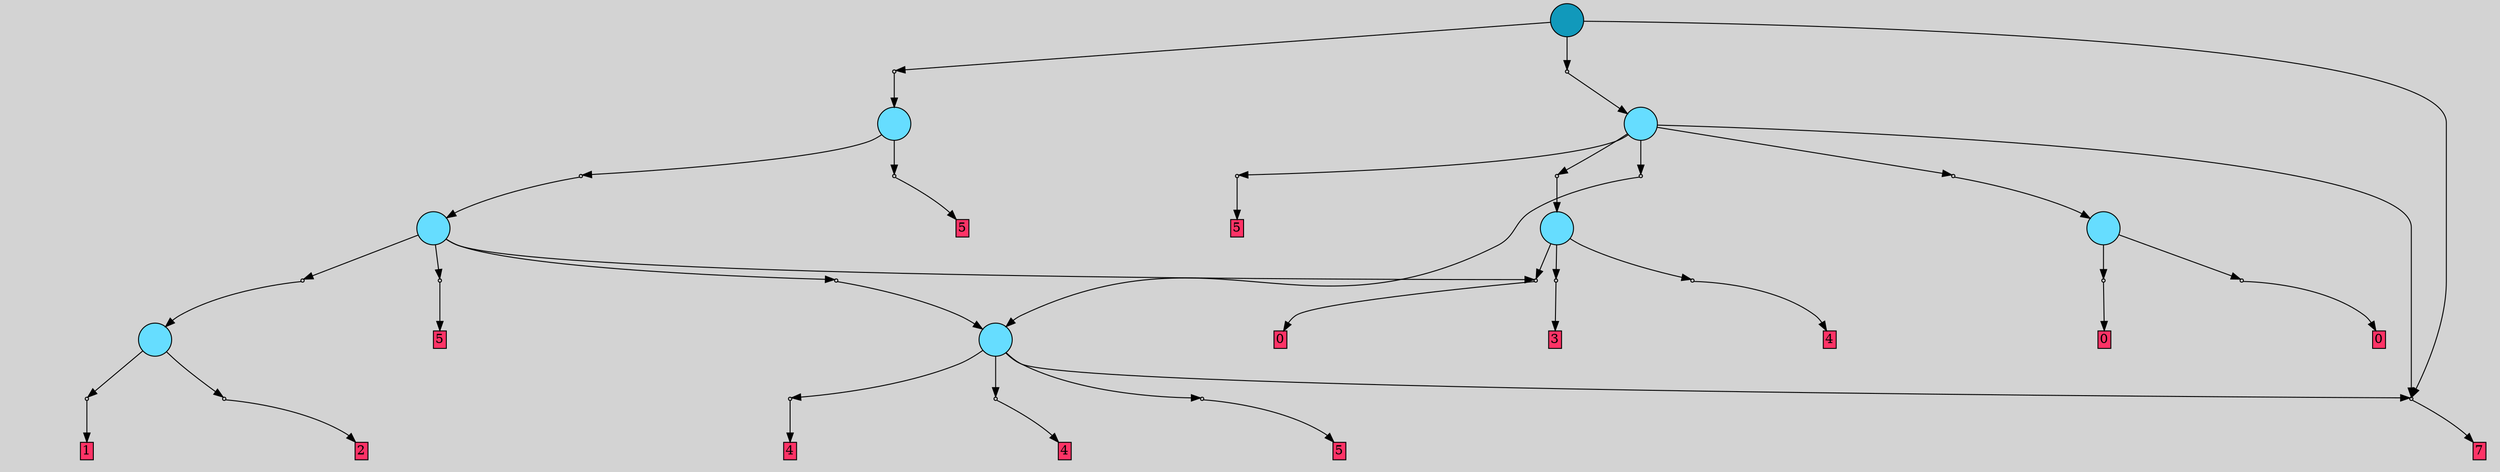 // File exported with GEGELATI v1.3.1
// On the 2024-04-15 15:59:17
// With the File::TPGGraphDotExporter
digraph{
	graph[pad = "0.212, 0.055" bgcolor = lightgray]
	node[shape=circle style = filled label = ""]
		T0 [fillcolor="#66ddff"]
		T1 [fillcolor="#66ddff"]
		T2 [fillcolor="#66ddff"]
		T3 [fillcolor="#66ddff"]
		T4 [fillcolor="#66ddff"]
		T5 [fillcolor="#66ddff"]
		T6 [fillcolor="#66ddff"]
		T7 [fillcolor="#1199bb"]
		P0 [fillcolor="#cccccc" shape=point] //
		I0 [shape=box style=invis label=""]
		P0 -> I0[style=invis]
		A0 [fillcolor="#ff3366" shape=box margin=0.03 width=0 height=0 label="1"]
		T0 -> P0 -> A0
		P1 [fillcolor="#cccccc" shape=point] //
		I1 [shape=box style=invis label="1|0&1|3#3|7#0|5#1|7#4|4#2|4&#92;n"]
		P1 -> I1[style=invis]
		A1 [fillcolor="#ff3366" shape=box margin=0.03 width=0 height=0 label="2"]
		T0 -> P1 -> A1
		P2 [fillcolor="#cccccc" shape=point] //
		I2 [shape=box style=invis label="3|0&3|3#3|7#0|1#4|6#1|3#3|6&#92;n"]
		P2 -> I2[style=invis]
		A2 [fillcolor="#ff3366" shape=box margin=0.03 width=0 height=0 label="0"]
		T1 -> P2 -> A2
		P3 [fillcolor="#cccccc" shape=point] //
		I3 [shape=box style=invis label="4|0&2|3#3|6#0|2#4|0#4|4#1|3&#92;n"]
		P3 -> I3[style=invis]
		A3 [fillcolor="#ff3366" shape=box margin=0.03 width=0 height=0 label="0"]
		T1 -> P3 -> A3
		P4 [fillcolor="#cccccc" shape=point] //
		I4 [shape=box style=invis label="8|5&1|3#0|6#4|2#1|0#2|2#4|0&#92;n3|3&0|5#3|4#2|7#3|4#0|4#2|4&#92;n8|0&4|5#3|4#1|1#2|7#0|3#4|5&#92;n"]
		P4 -> I4[style=invis]
		A4 [fillcolor="#ff3366" shape=box margin=0.03 width=0 height=0 label="4"]
		T2 -> P4 -> A4
		P5 [fillcolor="#cccccc" shape=point] //
		I5 [shape=box style=invis label="1|0&4|3#0|4#0|5#3|0#3|0#2|7&#92;n"]
		P5 -> I5[style=invis]
		A5 [fillcolor="#ff3366" shape=box margin=0.03 width=0 height=0 label="3"]
		T2 -> P5 -> A5
		P6 [fillcolor="#cccccc" shape=point] //
		I6 [shape=box style=invis label="2|6&3|1#4|5#4|1#4|3#1|7#4|0&#92;n0|0&2|0#0|6#0|6#4|5#0|3#2|2&#92;n"]
		P6 -> I6[style=invis]
		A6 [fillcolor="#ff3366" shape=box margin=0.03 width=0 height=0 label="0"]
		T2 -> P6 -> A6
		P7 [fillcolor="#cccccc" shape=point] //
		I7 [shape=box style=invis label="6|0&3|1#3|7#0|2#1|0#2|1#0|7&#92;n"]
		P7 -> I7[style=invis]
		A7 [fillcolor="#ff3366" shape=box margin=0.03 width=0 height=0 label="7"]
		T3 -> P7 -> A7
		P8 [fillcolor="#cccccc" shape=point] //
		I8 [shape=box style=invis label="8|0&4|5#3|4#1|1#2|7#0|3#4|5&#92;n"]
		P8 -> I8[style=invis]
		A8 [fillcolor="#ff3366" shape=box margin=0.03 width=0 height=0 label="4"]
		T3 -> P8 -> A8
		P9 [fillcolor="#cccccc" shape=point] //
		I9 [shape=box style=invis label="6|6&3|0#1|1#0|1#3|7#0|4#2|3&#92;n4|0&1|5#0|6#3|2#4|5#3|2#0|6&#92;n"]
		P9 -> I9[style=invis]
		A9 [fillcolor="#ff3366" shape=box margin=0.03 width=0 height=0 label="5"]
		T3 -> P9 -> A9
		P10 [fillcolor="#cccccc" shape=point] //
		I10 [shape=box style=invis label="7|3&3|7#4|5#0|1#0|7#2|7#4|2&#92;n8|0&4|5#3|4#1|1#2|7#0|3#4|5&#92;n"]
		P10 -> I10[style=invis]
		A10 [fillcolor="#ff3366" shape=box margin=0.03 width=0 height=0 label="4"]
		T3 -> P10 -> A10
		T4 -> P7
		P11 [fillcolor="#cccccc" shape=point] //
		I11 [shape=box style=invis label="6|3&4|5#4|6#3|2#1|3#0|4#0|6&#92;n3|0&0|3#3|5#2|7#0|2#1|2#4|7&#92;n"]
		P11 -> I11[style=invis]
		A11 [fillcolor="#ff3366" shape=box margin=0.03 width=0 height=0 label="5"]
		T4 -> P11 -> A11
		P12 [fillcolor="#cccccc" shape=point] //
		I12 [shape=box style=invis label="6|0&1|0#3|6#0|7#1|3#0|1#0|5&#92;n"]
		P12 -> I12[style=invis]
		T4 -> P12 -> T3
		P13 [fillcolor="#cccccc" shape=point] //
		I13 [shape=box style=invis label="2|0&4|7#3|6#3|4#4|7#2|5#0|0&#92;n"]
		P13 -> I13[style=invis]
		T4 -> P13 -> T1
		P14 [fillcolor="#cccccc" shape=point] //
		I14 [shape=box style=invis label="8|0&4|1#0|2#0|1#3|3#2|4#2|0&#92;n"]
		P14 -> I14[style=invis]
		T4 -> P14 -> T2
		P15 [fillcolor="#cccccc" shape=point] //
		I15 [shape=box style=invis label="7|0&4|7#3|4#1|2#4|0#0|5#4|5&#92;n"]
		P15 -> I15[style=invis]
		T5 -> P15 -> T0
		P16 [fillcolor="#cccccc" shape=point] //
		I16 [shape=box style=invis label="6|0&1|0#3|6#0|7#1|3#0|1#0|5&#92;n"]
		P16 -> I16[style=invis]
		T5 -> P16 -> T3
		T5 -> P6
		P17 [fillcolor="#cccccc" shape=point] //
		I17 [shape=box style=invis label="6|3&4|5#3|6#3|2#1|3#0|4#0|6&#92;n3|0&0|3#3|5#2|7#0|2#1|2#4|7&#92;n"]
		P17 -> I17[style=invis]
		A12 [fillcolor="#ff3366" shape=box margin=0.03 width=0 height=0 label="5"]
		T5 -> P17 -> A12
		P18 [fillcolor="#cccccc" shape=point] //
		I18 [shape=box style=invis label="6|3&2|5#3|6#3|2#1|3#0|4#0|6&#92;n3|0&0|3#3|5#2|7#0|2#1|2#4|7&#92;n"]
		P18 -> I18[style=invis]
		A13 [fillcolor="#ff3366" shape=box margin=0.03 width=0 height=0 label="5"]
		T6 -> P18 -> A13
		P19 [fillcolor="#cccccc" shape=point] //
		I19 [shape=box style=invis label="6|0&4|5#0|4#3|0#3|6#2|3#4|0&#92;n"]
		P19 -> I19[style=invis]
		T6 -> P19 -> T5
		P20 [fillcolor="#cccccc" shape=point] //
		I20 [shape=box style=invis label="7|2&0|6#1|4#1|0#2|1#1|3#2|2&#92;n6|0&0|2#0|1#4|1#2|4#2|4#2|1&#92;n"]
		P20 -> I20[style=invis]
		T7 -> P20 -> T6
		T7 -> P7
		P21 [fillcolor="#cccccc" shape=point] //
		I21 [shape=box style=invis label="3|0&3|0#0|2#3|6#3|3#0|3#2|3&#92;n"]
		P21 -> I21[style=invis]
		T7 -> P21 -> T4
		{ rank= same T7 }
}

